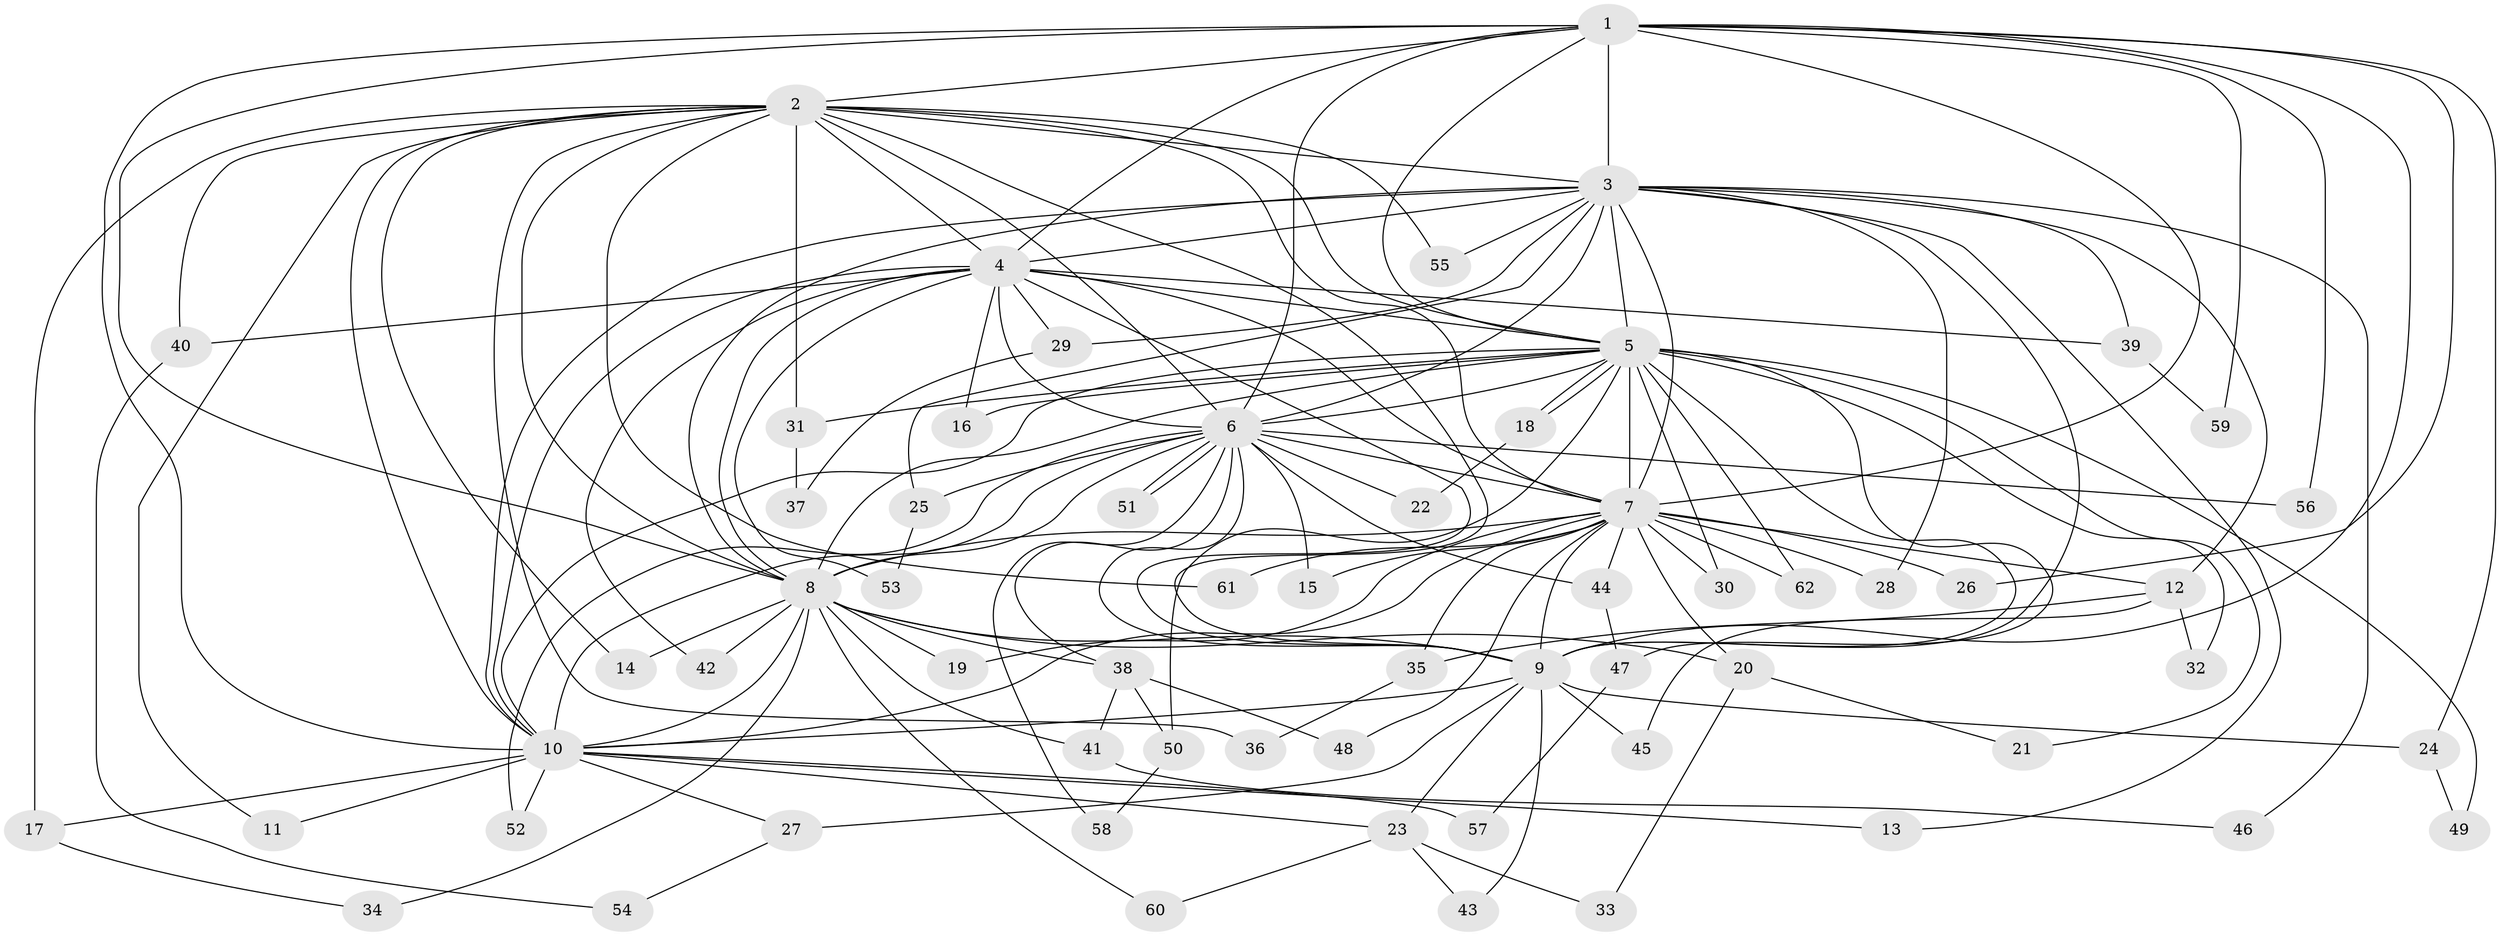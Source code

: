// coarse degree distribution, {23: 0.02702702702702703, 9: 0.02702702702702703, 1: 0.24324324324324326, 2: 0.5945945945945946, 3: 0.05405405405405406, 4: 0.02702702702702703, 17: 0.02702702702702703}
// Generated by graph-tools (version 1.1) at 2025/47/03/04/25 21:47:12]
// undirected, 62 vertices, 149 edges
graph export_dot {
graph [start="1"]
  node [color=gray90,style=filled];
  1;
  2;
  3;
  4;
  5;
  6;
  7;
  8;
  9;
  10;
  11;
  12;
  13;
  14;
  15;
  16;
  17;
  18;
  19;
  20;
  21;
  22;
  23;
  24;
  25;
  26;
  27;
  28;
  29;
  30;
  31;
  32;
  33;
  34;
  35;
  36;
  37;
  38;
  39;
  40;
  41;
  42;
  43;
  44;
  45;
  46;
  47;
  48;
  49;
  50;
  51;
  52;
  53;
  54;
  55;
  56;
  57;
  58;
  59;
  60;
  61;
  62;
  1 -- 2;
  1 -- 3;
  1 -- 4;
  1 -- 5;
  1 -- 6;
  1 -- 7;
  1 -- 8;
  1 -- 9;
  1 -- 10;
  1 -- 24;
  1 -- 26;
  1 -- 56;
  1 -- 59;
  2 -- 3;
  2 -- 4;
  2 -- 5;
  2 -- 6;
  2 -- 7;
  2 -- 8;
  2 -- 9;
  2 -- 10;
  2 -- 11;
  2 -- 14;
  2 -- 17;
  2 -- 31;
  2 -- 36;
  2 -- 40;
  2 -- 55;
  2 -- 61;
  3 -- 4;
  3 -- 5;
  3 -- 6;
  3 -- 7;
  3 -- 8;
  3 -- 9;
  3 -- 10;
  3 -- 12;
  3 -- 13;
  3 -- 25;
  3 -- 28;
  3 -- 29;
  3 -- 39;
  3 -- 46;
  3 -- 55;
  4 -- 5;
  4 -- 6;
  4 -- 7;
  4 -- 8;
  4 -- 9;
  4 -- 10;
  4 -- 16;
  4 -- 29;
  4 -- 39;
  4 -- 40;
  4 -- 42;
  4 -- 53;
  5 -- 6;
  5 -- 7;
  5 -- 8;
  5 -- 9;
  5 -- 10;
  5 -- 16;
  5 -- 18;
  5 -- 18;
  5 -- 21;
  5 -- 30;
  5 -- 31;
  5 -- 32;
  5 -- 47;
  5 -- 49;
  5 -- 50;
  5 -- 62;
  6 -- 7;
  6 -- 8;
  6 -- 9;
  6 -- 10;
  6 -- 15;
  6 -- 22;
  6 -- 25;
  6 -- 38;
  6 -- 44;
  6 -- 51;
  6 -- 51;
  6 -- 52;
  6 -- 56;
  6 -- 58;
  7 -- 8;
  7 -- 9;
  7 -- 10;
  7 -- 12;
  7 -- 15;
  7 -- 19;
  7 -- 20;
  7 -- 26;
  7 -- 28;
  7 -- 30;
  7 -- 35;
  7 -- 44;
  7 -- 48;
  7 -- 61;
  7 -- 62;
  8 -- 9;
  8 -- 10;
  8 -- 14;
  8 -- 19;
  8 -- 20;
  8 -- 34;
  8 -- 38;
  8 -- 41;
  8 -- 42;
  8 -- 60;
  9 -- 10;
  9 -- 23;
  9 -- 24;
  9 -- 27;
  9 -- 43;
  9 -- 45;
  10 -- 11;
  10 -- 13;
  10 -- 17;
  10 -- 23;
  10 -- 27;
  10 -- 52;
  10 -- 57;
  12 -- 32;
  12 -- 35;
  12 -- 45;
  17 -- 34;
  18 -- 22;
  20 -- 21;
  20 -- 33;
  23 -- 33;
  23 -- 43;
  23 -- 60;
  24 -- 49;
  25 -- 53;
  27 -- 54;
  29 -- 37;
  31 -- 37;
  35 -- 36;
  38 -- 41;
  38 -- 48;
  38 -- 50;
  39 -- 59;
  40 -- 54;
  41 -- 46;
  44 -- 47;
  47 -- 57;
  50 -- 58;
}
